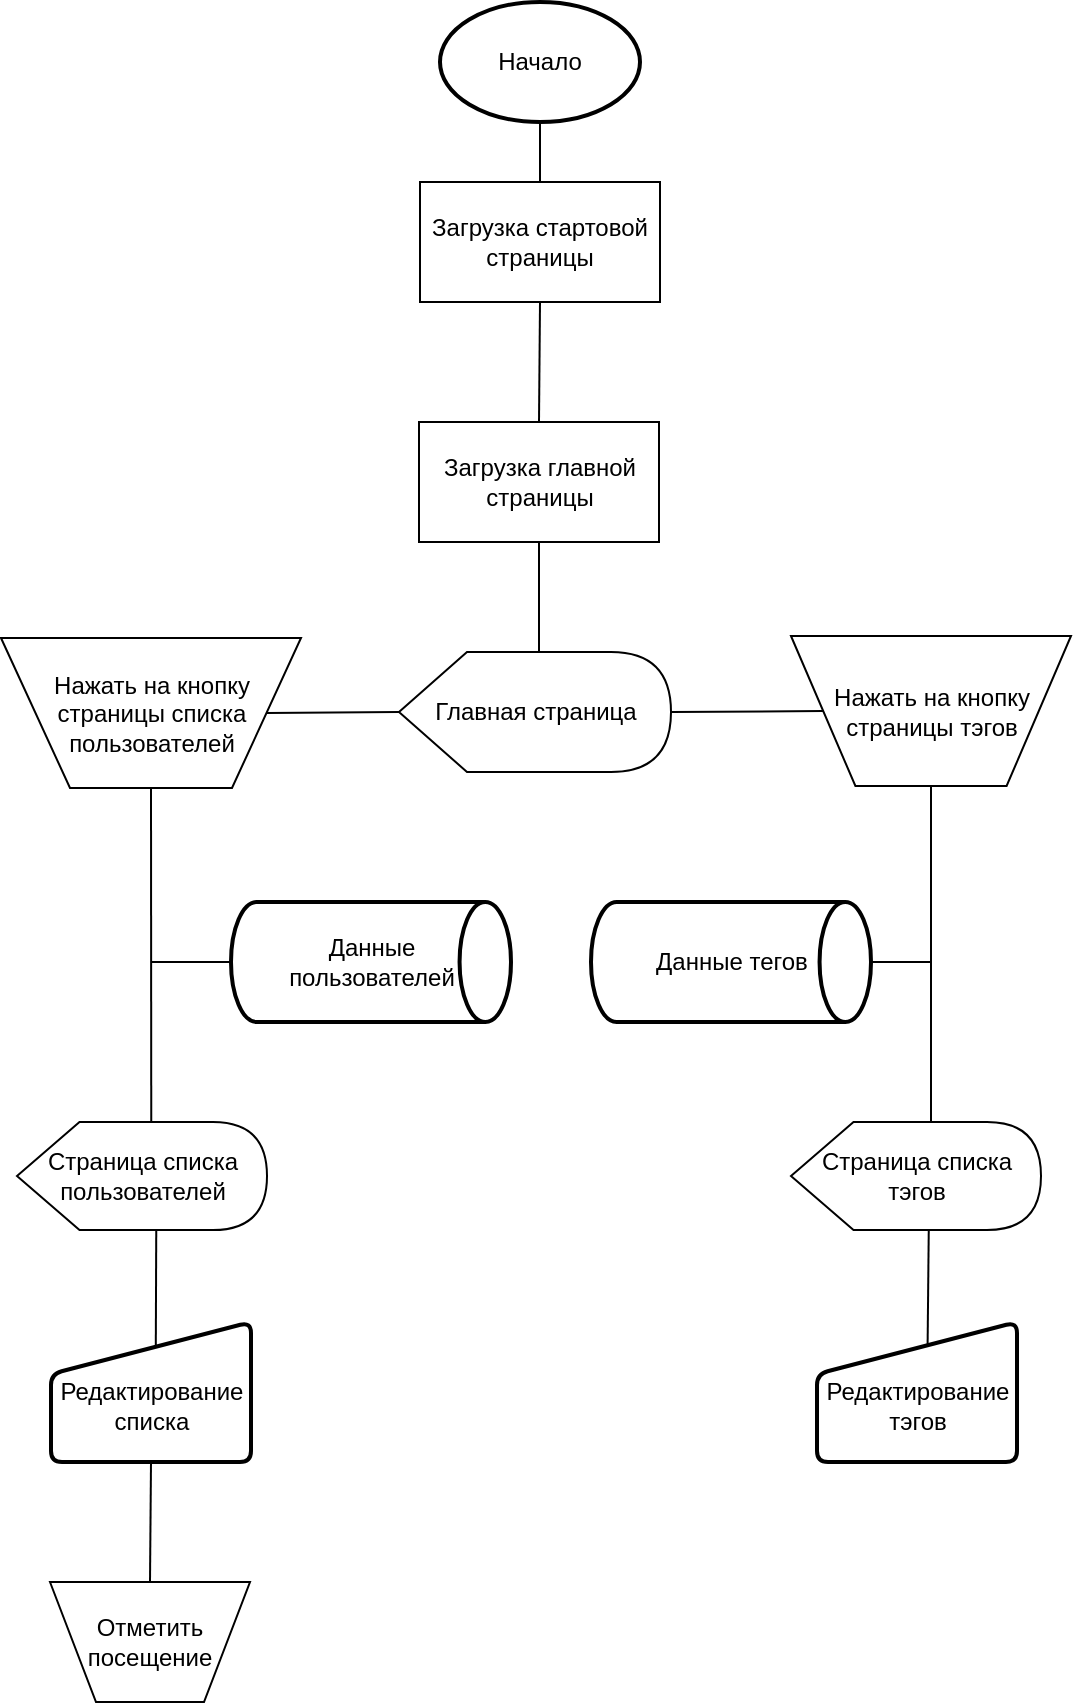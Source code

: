 <mxfile version="24.7.12">
  <diagram name="Страница — 1" id="DNDK22ndkqmwU-_VQPLV">
    <mxGraphModel dx="1380" dy="747" grid="1" gridSize="10" guides="1" tooltips="1" connect="1" arrows="1" fold="1" page="1" pageScale="1" pageWidth="827" pageHeight="1169" math="0" shadow="0">
      <root>
        <mxCell id="0" />
        <mxCell id="1" parent="0" />
        <mxCell id="X3hLX0CLHgd_pWzVqLk9-1" value="Начало" style="strokeWidth=2;html=1;shape=mxgraph.flowchart.start_1;whiteSpace=wrap;" vertex="1" parent="1">
          <mxGeometry x="364" y="20" width="100" height="60" as="geometry" />
        </mxCell>
        <mxCell id="X3hLX0CLHgd_pWzVqLk9-4" value="Загрузка стартовой&lt;br&gt;страницы" style="rounded=0;whiteSpace=wrap;html=1;" vertex="1" parent="1">
          <mxGeometry x="354" y="110" width="120" height="60" as="geometry" />
        </mxCell>
        <mxCell id="X3hLX0CLHgd_pWzVqLk9-5" value="" style="endArrow=none;html=1;rounded=0;entryX=0.5;entryY=1;entryDx=0;entryDy=0;entryPerimeter=0;exitX=0.5;exitY=0;exitDx=0;exitDy=0;" edge="1" parent="1" source="X3hLX0CLHgd_pWzVqLk9-4" target="X3hLX0CLHgd_pWzVqLk9-1">
          <mxGeometry width="50" height="50" relative="1" as="geometry">
            <mxPoint x="600" y="150" as="sourcePoint" />
            <mxPoint x="600" y="80" as="targetPoint" />
          </mxGeometry>
        </mxCell>
        <mxCell id="X3hLX0CLHgd_pWzVqLk9-7" value="" style="endArrow=none;html=1;rounded=0;entryX=0.5;entryY=1;entryDx=0;entryDy=0;exitX=0.5;exitY=0;exitDx=0;exitDy=0;" edge="1" parent="1" source="X3hLX0CLHgd_pWzVqLk9-20" target="X3hLX0CLHgd_pWzVqLk9-4">
          <mxGeometry width="50" height="50" relative="1" as="geometry">
            <mxPoint x="414" y="190" as="sourcePoint" />
            <mxPoint x="450" y="330" as="targetPoint" />
          </mxGeometry>
        </mxCell>
        <mxCell id="X3hLX0CLHgd_pWzVqLk9-20" value="Загрузка главной страницы" style="rounded=0;whiteSpace=wrap;html=1;" vertex="1" parent="1">
          <mxGeometry x="353.5" y="230" width="120" height="60" as="geometry" />
        </mxCell>
        <mxCell id="X3hLX0CLHgd_pWzVqLk9-24" value="Главная страница" style="shape=display;whiteSpace=wrap;html=1;" vertex="1" parent="1">
          <mxGeometry x="343.5" y="345" width="136" height="60" as="geometry" />
        </mxCell>
        <mxCell id="X3hLX0CLHgd_pWzVqLk9-25" value="" style="endArrow=none;html=1;rounded=0;exitX=0.5;exitY=1;exitDx=0;exitDy=0;entryX=0;entryY=0;entryDx=70;entryDy=0;entryPerimeter=0;" edge="1" parent="1" target="X3hLX0CLHgd_pWzVqLk9-24">
          <mxGeometry width="50" height="50" relative="1" as="geometry">
            <mxPoint x="413.5" y="290" as="sourcePoint" />
            <mxPoint x="415.5" y="345" as="targetPoint" />
          </mxGeometry>
        </mxCell>
        <mxCell id="X3hLX0CLHgd_pWzVqLk9-26" value="Нажать на кнопку страницы списка пользователей" style="verticalLabelPosition=middle;verticalAlign=middle;html=1;shape=trapezoid;perimeter=trapezoidPerimeter;whiteSpace=wrap;size=0.23;arcSize=10;flipV=1;labelPosition=center;align=center;" vertex="1" parent="1">
          <mxGeometry x="144.5" y="338" width="150" height="75" as="geometry" />
        </mxCell>
        <mxCell id="X3hLX0CLHgd_pWzVqLk9-27" value="Нажать на кнопку страницы тэгов" style="verticalLabelPosition=middle;verticalAlign=middle;html=1;shape=trapezoid;perimeter=trapezoidPerimeter;whiteSpace=wrap;size=0.23;arcSize=10;flipV=1;labelPosition=center;align=center;" vertex="1" parent="1">
          <mxGeometry x="539.5" y="337" width="140" height="75" as="geometry" />
        </mxCell>
        <mxCell id="X3hLX0CLHgd_pWzVqLk9-28" value="" style="endArrow=none;html=1;rounded=0;entryX=0;entryY=0.5;entryDx=0;entryDy=0;entryPerimeter=0;exitX=1;exitY=0.5;exitDx=0;exitDy=0;" edge="1" parent="1" source="X3hLX0CLHgd_pWzVqLk9-26" target="X3hLX0CLHgd_pWzVqLk9-24">
          <mxGeometry width="50" height="50" relative="1" as="geometry">
            <mxPoint x="239.5" y="590" as="sourcePoint" />
            <mxPoint x="289.5" y="540" as="targetPoint" />
          </mxGeometry>
        </mxCell>
        <mxCell id="X3hLX0CLHgd_pWzVqLk9-29" value="" style="endArrow=none;html=1;rounded=0;entryX=0;entryY=0.5;entryDx=0;entryDy=0;exitX=1;exitY=0.5;exitDx=0;exitDy=0;exitPerimeter=0;" edge="1" parent="1" source="X3hLX0CLHgd_pWzVqLk9-24" target="X3hLX0CLHgd_pWzVqLk9-27">
          <mxGeometry width="50" height="50" relative="1" as="geometry">
            <mxPoint x="449.5" y="580" as="sourcePoint" />
            <mxPoint x="499.5" y="530" as="targetPoint" />
          </mxGeometry>
        </mxCell>
        <mxCell id="X3hLX0CLHgd_pWzVqLk9-30" value="Страница списка пользователей" style="shape=display;whiteSpace=wrap;html=1;" vertex="1" parent="1">
          <mxGeometry x="152.5" y="580" width="125" height="54" as="geometry" />
        </mxCell>
        <mxCell id="X3hLX0CLHgd_pWzVqLk9-32" value="" style="endArrow=none;html=1;rounded=0;entryX=0.5;entryY=1;entryDx=0;entryDy=0;exitX=0.537;exitY=0.005;exitDx=0;exitDy=0;exitPerimeter=0;" edge="1" parent="1" source="X3hLX0CLHgd_pWzVqLk9-30" target="X3hLX0CLHgd_pWzVqLk9-26">
          <mxGeometry width="50" height="50" relative="1" as="geometry">
            <mxPoint x="219.5" y="570" as="sourcePoint" />
            <mxPoint x="134.5" y="440" as="targetPoint" />
          </mxGeometry>
        </mxCell>
        <mxCell id="X3hLX0CLHgd_pWzVqLk9-33" value="" style="endArrow=none;html=1;rounded=0;entryX=0.5;entryY=1;entryDx=0;entryDy=0;exitX=0;exitY=0;exitDx=40;exitDy=0;exitPerimeter=0;" edge="1" parent="1" target="X3hLX0CLHgd_pWzVqLk9-27">
          <mxGeometry width="50" height="50" relative="1" as="geometry">
            <mxPoint x="609.5" y="582" as="sourcePoint" />
            <mxPoint x="489.5" y="560" as="targetPoint" />
          </mxGeometry>
        </mxCell>
        <mxCell id="X3hLX0CLHgd_pWzVqLk9-34" value="Данные&lt;br&gt;пользователей" style="strokeWidth=2;html=1;shape=mxgraph.flowchart.direct_data;whiteSpace=wrap;" vertex="1" parent="1">
          <mxGeometry x="259.5" y="470" width="140" height="60" as="geometry" />
        </mxCell>
        <mxCell id="X3hLX0CLHgd_pWzVqLk9-35" value="Данные тегов" style="strokeWidth=2;html=1;shape=mxgraph.flowchart.direct_data;whiteSpace=wrap;" vertex="1" parent="1">
          <mxGeometry x="439.5" y="470" width="140" height="60" as="geometry" />
        </mxCell>
        <mxCell id="X3hLX0CLHgd_pWzVqLk9-37" value="" style="endArrow=none;html=1;rounded=0;entryX=0;entryY=0.5;entryDx=0;entryDy=0;entryPerimeter=0;" edge="1" parent="1" target="X3hLX0CLHgd_pWzVqLk9-34">
          <mxGeometry width="50" height="50" relative="1" as="geometry">
            <mxPoint x="219.5" y="500" as="sourcePoint" />
            <mxPoint x="265.5" y="500" as="targetPoint" />
          </mxGeometry>
        </mxCell>
        <mxCell id="X3hLX0CLHgd_pWzVqLk9-38" value="" style="endArrow=none;html=1;rounded=0;exitX=1;exitY=0.5;exitDx=0;exitDy=0;exitPerimeter=0;" edge="1" parent="1" source="X3hLX0CLHgd_pWzVqLk9-35">
          <mxGeometry width="50" height="50" relative="1" as="geometry">
            <mxPoint x="499.5" y="650" as="sourcePoint" />
            <mxPoint x="609.5" y="500" as="targetPoint" />
          </mxGeometry>
        </mxCell>
        <mxCell id="X3hLX0CLHgd_pWzVqLk9-39" value="Страница списка тэгов" style="shape=display;whiteSpace=wrap;html=1;" vertex="1" parent="1">
          <mxGeometry x="539.5" y="580" width="125" height="54" as="geometry" />
        </mxCell>
        <mxCell id="X3hLX0CLHgd_pWzVqLk9-40" value="&lt;br&gt;Редактирование списка" style="html=1;strokeWidth=2;shape=manualInput;whiteSpace=wrap;rounded=1;size=26;arcSize=11;" vertex="1" parent="1">
          <mxGeometry x="169.5" y="680" width="100" height="70" as="geometry" />
        </mxCell>
        <mxCell id="X3hLX0CLHgd_pWzVqLk9-41" value="&lt;br&gt;Редактирование тэгов" style="html=1;strokeWidth=2;shape=manualInput;whiteSpace=wrap;rounded=1;size=26;arcSize=11;" vertex="1" parent="1">
          <mxGeometry x="552.5" y="680" width="100" height="70" as="geometry" />
        </mxCell>
        <mxCell id="X3hLX0CLHgd_pWzVqLk9-42" value="Отметить посещение" style="verticalLabelPosition=middle;verticalAlign=middle;html=1;shape=trapezoid;perimeter=trapezoidPerimeter;whiteSpace=wrap;size=0.23;arcSize=10;flipV=1;labelPosition=center;align=center;" vertex="1" parent="1">
          <mxGeometry x="169" y="810" width="100" height="60" as="geometry" />
        </mxCell>
        <mxCell id="X3hLX0CLHgd_pWzVqLk9-43" value="" style="endArrow=none;html=1;rounded=0;entryX=0;entryY=0;entryDx=64.625;entryDy=54;entryPerimeter=0;exitX=0.524;exitY=0.174;exitDx=0;exitDy=0;exitPerimeter=0;" edge="1" parent="1" source="X3hLX0CLHgd_pWzVqLk9-40">
          <mxGeometry width="50" height="50" relative="1" as="geometry">
            <mxPoint x="222.5" y="690" as="sourcePoint" />
            <mxPoint x="222.125" y="634" as="targetPoint" />
          </mxGeometry>
        </mxCell>
        <mxCell id="X3hLX0CLHgd_pWzVqLk9-44" value="" style="endArrow=none;html=1;rounded=0;entryX=0.5;entryY=1;entryDx=0;entryDy=0;exitX=0.5;exitY=0;exitDx=0;exitDy=0;" edge="1" parent="1" source="X3hLX0CLHgd_pWzVqLk9-42" target="X3hLX0CLHgd_pWzVqLk9-40">
          <mxGeometry width="50" height="50" relative="1" as="geometry">
            <mxPoint x="369.5" y="720" as="sourcePoint" />
            <mxPoint x="419.5" y="670" as="targetPoint" />
          </mxGeometry>
        </mxCell>
        <mxCell id="X3hLX0CLHgd_pWzVqLk9-45" value="" style="endArrow=none;html=1;rounded=0;entryX=0.551;entryY=1.004;entryDx=0;entryDy=0;entryPerimeter=0;exitX=0.553;exitY=0.173;exitDx=0;exitDy=0;exitPerimeter=0;" edge="1" parent="1" source="X3hLX0CLHgd_pWzVqLk9-41" target="X3hLX0CLHgd_pWzVqLk9-39">
          <mxGeometry width="50" height="50" relative="1" as="geometry">
            <mxPoint x="604.5" y="670" as="sourcePoint" />
            <mxPoint x="409.5" y="820" as="targetPoint" />
          </mxGeometry>
        </mxCell>
      </root>
    </mxGraphModel>
  </diagram>
</mxfile>
